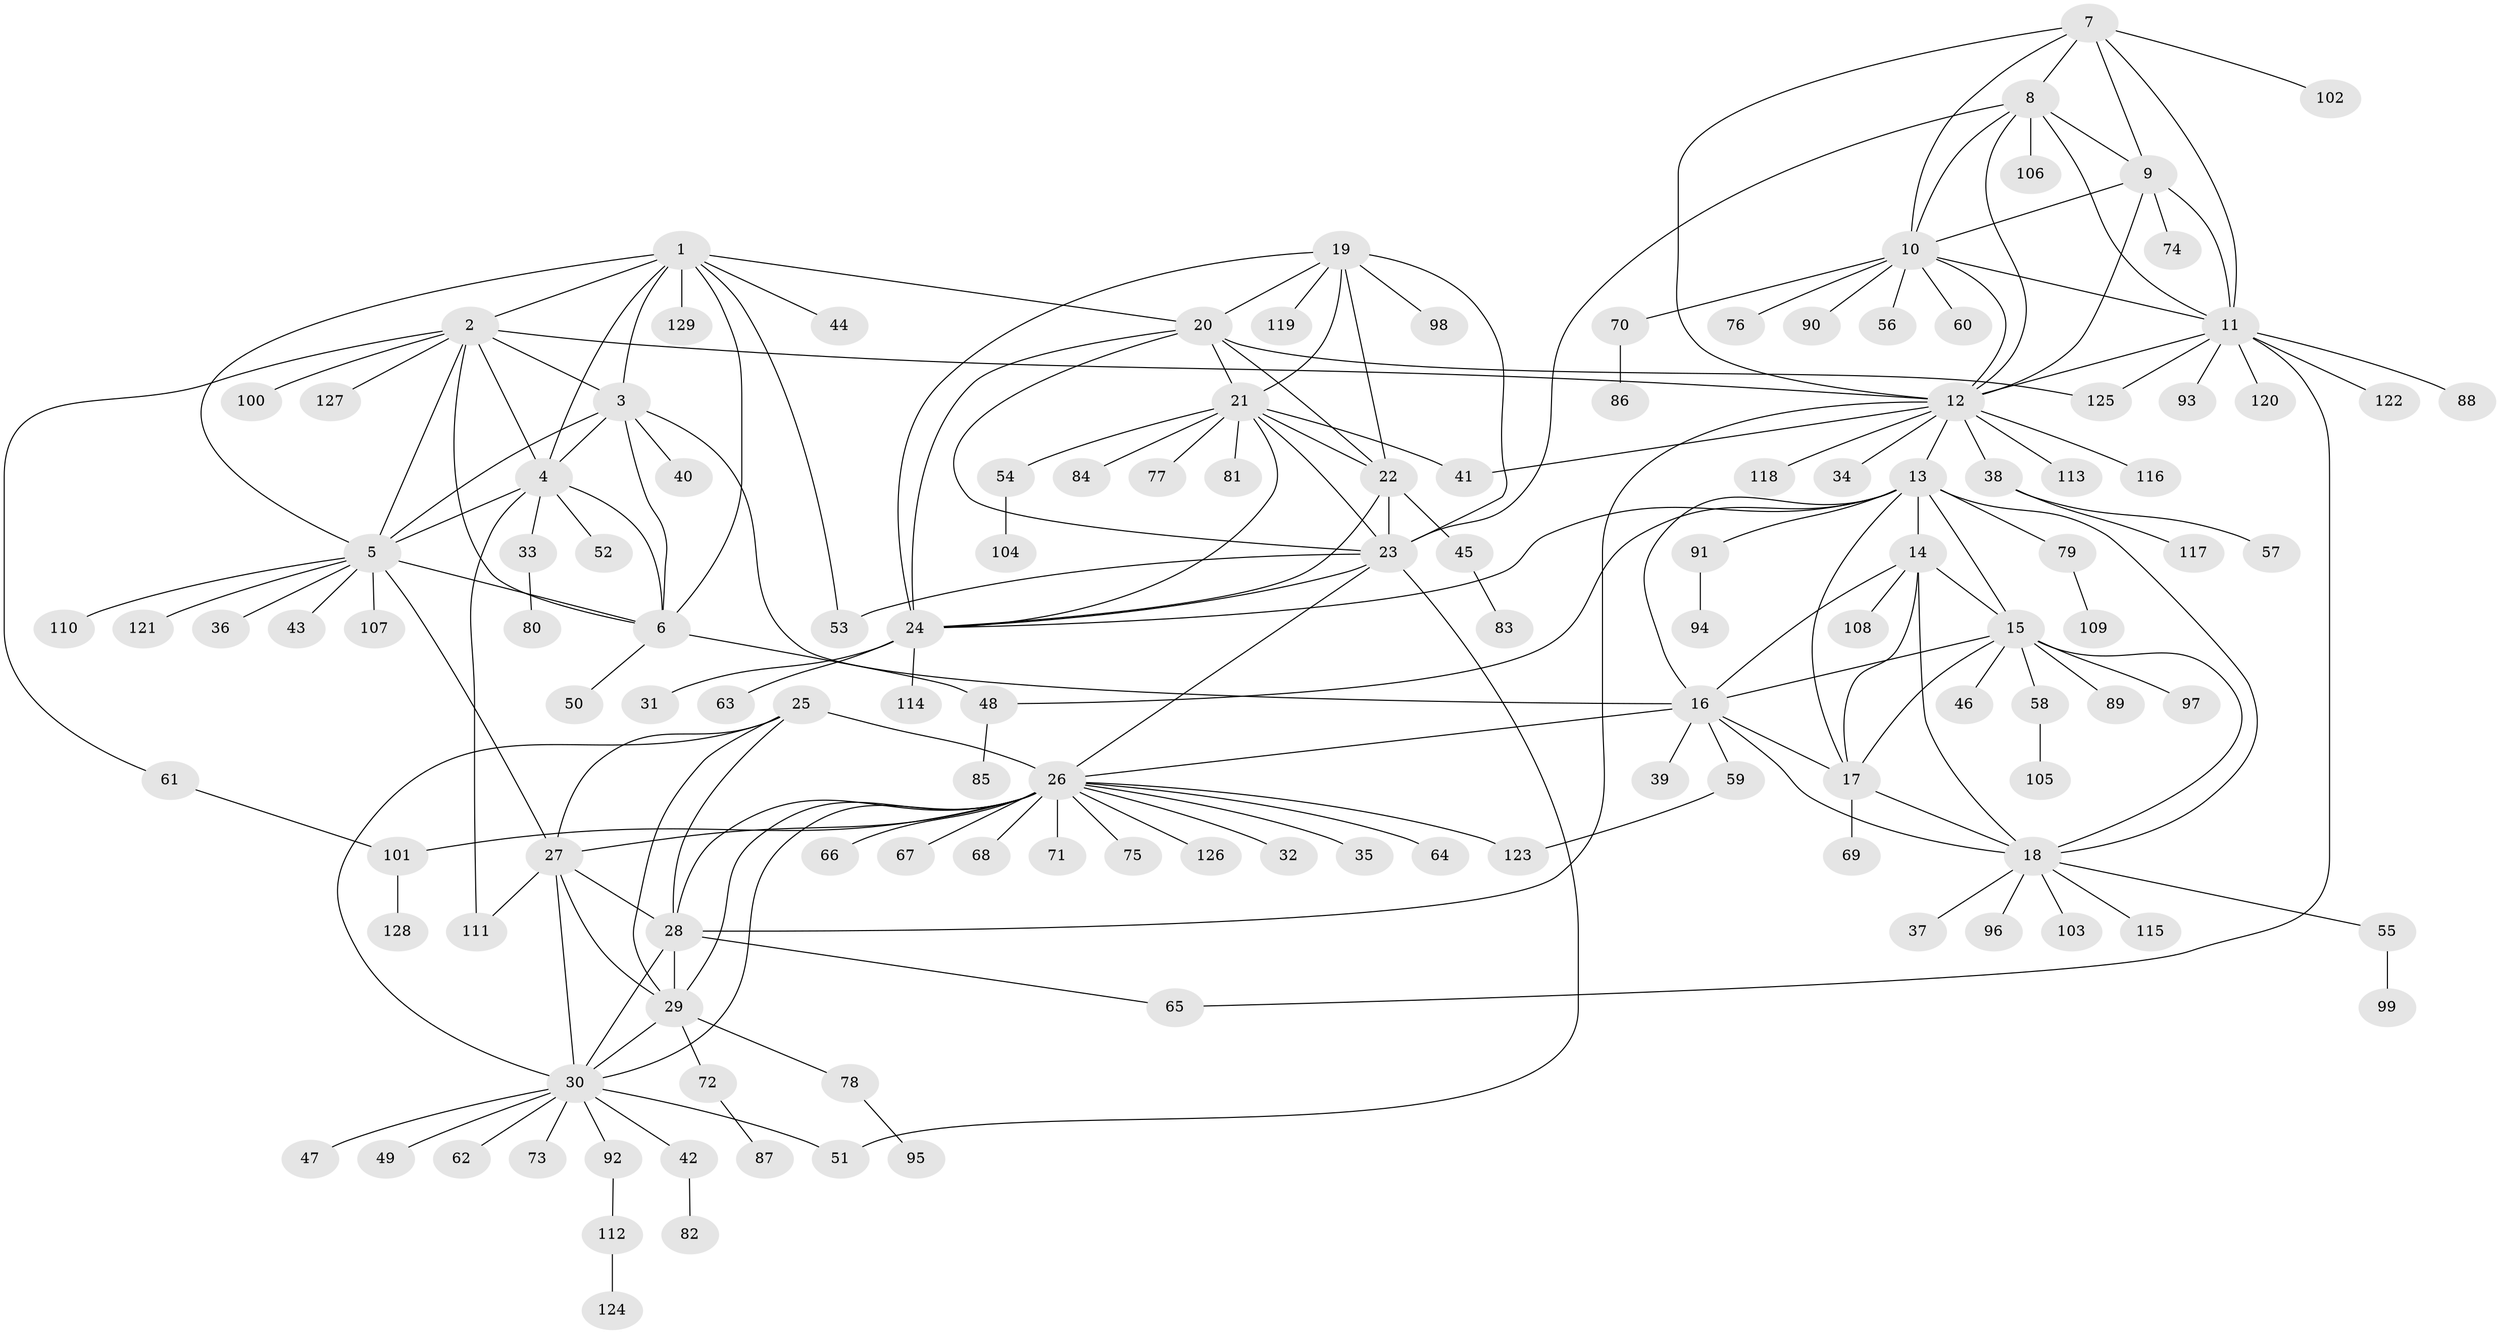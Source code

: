 // Generated by graph-tools (version 1.1) at 2025/15/03/09/25 04:15:59]
// undirected, 129 vertices, 193 edges
graph export_dot {
graph [start="1"]
  node [color=gray90,style=filled];
  1;
  2;
  3;
  4;
  5;
  6;
  7;
  8;
  9;
  10;
  11;
  12;
  13;
  14;
  15;
  16;
  17;
  18;
  19;
  20;
  21;
  22;
  23;
  24;
  25;
  26;
  27;
  28;
  29;
  30;
  31;
  32;
  33;
  34;
  35;
  36;
  37;
  38;
  39;
  40;
  41;
  42;
  43;
  44;
  45;
  46;
  47;
  48;
  49;
  50;
  51;
  52;
  53;
  54;
  55;
  56;
  57;
  58;
  59;
  60;
  61;
  62;
  63;
  64;
  65;
  66;
  67;
  68;
  69;
  70;
  71;
  72;
  73;
  74;
  75;
  76;
  77;
  78;
  79;
  80;
  81;
  82;
  83;
  84;
  85;
  86;
  87;
  88;
  89;
  90;
  91;
  92;
  93;
  94;
  95;
  96;
  97;
  98;
  99;
  100;
  101;
  102;
  103;
  104;
  105;
  106;
  107;
  108;
  109;
  110;
  111;
  112;
  113;
  114;
  115;
  116;
  117;
  118;
  119;
  120;
  121;
  122;
  123;
  124;
  125;
  126;
  127;
  128;
  129;
  1 -- 2;
  1 -- 3;
  1 -- 4;
  1 -- 5;
  1 -- 6;
  1 -- 20;
  1 -- 44;
  1 -- 53;
  1 -- 129;
  2 -- 3;
  2 -- 4;
  2 -- 5;
  2 -- 6;
  2 -- 12;
  2 -- 61;
  2 -- 100;
  2 -- 127;
  3 -- 4;
  3 -- 5;
  3 -- 6;
  3 -- 16;
  3 -- 40;
  4 -- 5;
  4 -- 6;
  4 -- 33;
  4 -- 52;
  4 -- 111;
  5 -- 6;
  5 -- 27;
  5 -- 36;
  5 -- 43;
  5 -- 107;
  5 -- 110;
  5 -- 121;
  6 -- 48;
  6 -- 50;
  7 -- 8;
  7 -- 9;
  7 -- 10;
  7 -- 11;
  7 -- 12;
  7 -- 102;
  8 -- 9;
  8 -- 10;
  8 -- 11;
  8 -- 12;
  8 -- 23;
  8 -- 106;
  9 -- 10;
  9 -- 11;
  9 -- 12;
  9 -- 74;
  10 -- 11;
  10 -- 12;
  10 -- 56;
  10 -- 60;
  10 -- 70;
  10 -- 76;
  10 -- 90;
  11 -- 12;
  11 -- 65;
  11 -- 88;
  11 -- 93;
  11 -- 120;
  11 -- 122;
  11 -- 125;
  12 -- 13;
  12 -- 28;
  12 -- 34;
  12 -- 38;
  12 -- 41;
  12 -- 113;
  12 -- 116;
  12 -- 118;
  13 -- 14;
  13 -- 15;
  13 -- 16;
  13 -- 17;
  13 -- 18;
  13 -- 24;
  13 -- 48;
  13 -- 79;
  13 -- 91;
  14 -- 15;
  14 -- 16;
  14 -- 17;
  14 -- 18;
  14 -- 108;
  15 -- 16;
  15 -- 17;
  15 -- 18;
  15 -- 46;
  15 -- 58;
  15 -- 89;
  15 -- 97;
  16 -- 17;
  16 -- 18;
  16 -- 26;
  16 -- 39;
  16 -- 59;
  17 -- 18;
  17 -- 69;
  18 -- 37;
  18 -- 55;
  18 -- 96;
  18 -- 103;
  18 -- 115;
  19 -- 20;
  19 -- 21;
  19 -- 22;
  19 -- 23;
  19 -- 24;
  19 -- 98;
  19 -- 119;
  20 -- 21;
  20 -- 22;
  20 -- 23;
  20 -- 24;
  20 -- 125;
  21 -- 22;
  21 -- 23;
  21 -- 24;
  21 -- 41;
  21 -- 54;
  21 -- 77;
  21 -- 81;
  21 -- 84;
  22 -- 23;
  22 -- 24;
  22 -- 45;
  23 -- 24;
  23 -- 26;
  23 -- 51;
  23 -- 53;
  24 -- 31;
  24 -- 63;
  24 -- 114;
  25 -- 26;
  25 -- 27;
  25 -- 28;
  25 -- 29;
  25 -- 30;
  26 -- 27;
  26 -- 28;
  26 -- 29;
  26 -- 30;
  26 -- 32;
  26 -- 35;
  26 -- 64;
  26 -- 66;
  26 -- 67;
  26 -- 68;
  26 -- 71;
  26 -- 75;
  26 -- 101;
  26 -- 123;
  26 -- 126;
  27 -- 28;
  27 -- 29;
  27 -- 30;
  27 -- 111;
  28 -- 29;
  28 -- 30;
  28 -- 65;
  29 -- 30;
  29 -- 72;
  29 -- 78;
  30 -- 42;
  30 -- 47;
  30 -- 49;
  30 -- 51;
  30 -- 62;
  30 -- 73;
  30 -- 92;
  33 -- 80;
  38 -- 57;
  38 -- 117;
  42 -- 82;
  45 -- 83;
  48 -- 85;
  54 -- 104;
  55 -- 99;
  58 -- 105;
  59 -- 123;
  61 -- 101;
  70 -- 86;
  72 -- 87;
  78 -- 95;
  79 -- 109;
  91 -- 94;
  92 -- 112;
  101 -- 128;
  112 -- 124;
}
